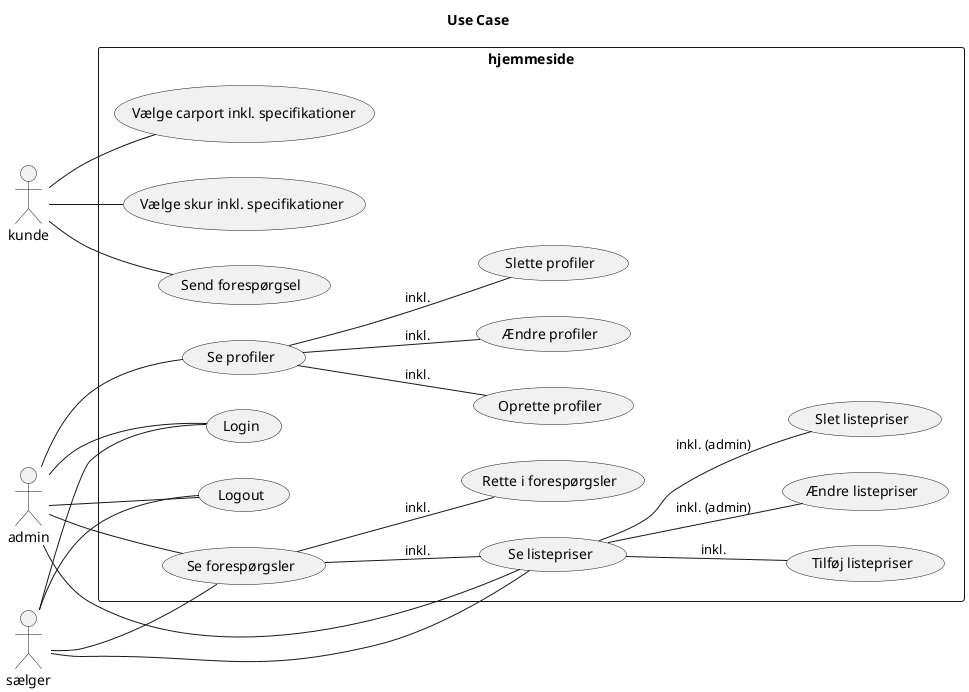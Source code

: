 @startuml
Title Use Case
left to right direction

actor kunde
actor sælger
actor admin

rectangle hjemmeside {
    kunde -- (Vælge carport inkl. specifikationer)
    kunde -- (Vælge skur inkl. specifikationer)
    kunde -- (Send forespørgsel)


    sælger -- (Login)
    sælger -- (Logout)
    sælger -- (Se forespørgsler)
    (Se forespørgsler) -- (Rette i forespørgsler) : inkl.
    (Se forespørgsler) -- (Se listepriser) : inkl.
    sælger -- (Se listepriser)



    admin -- (Login)
    admin -- (Logout)
    admin -- (Se profiler)
    (Se profiler) -- (Oprette profiler) : inkl.
    (Se profiler) -- (Ændre profiler) : inkl.
    (Se profiler) -- (Slette profiler) : inkl.
    admin -- (Se forespørgsler)
    admin -- (Se listepriser)
    (Se listepriser) -- (Tilføj listepriser) : inkl.
    (Se listepriser) -- (Ændre listepriser) : inkl. (admin)
    (Se listepriser) -- (Slet listepriser) : inkl. (admin)
}

@enduml